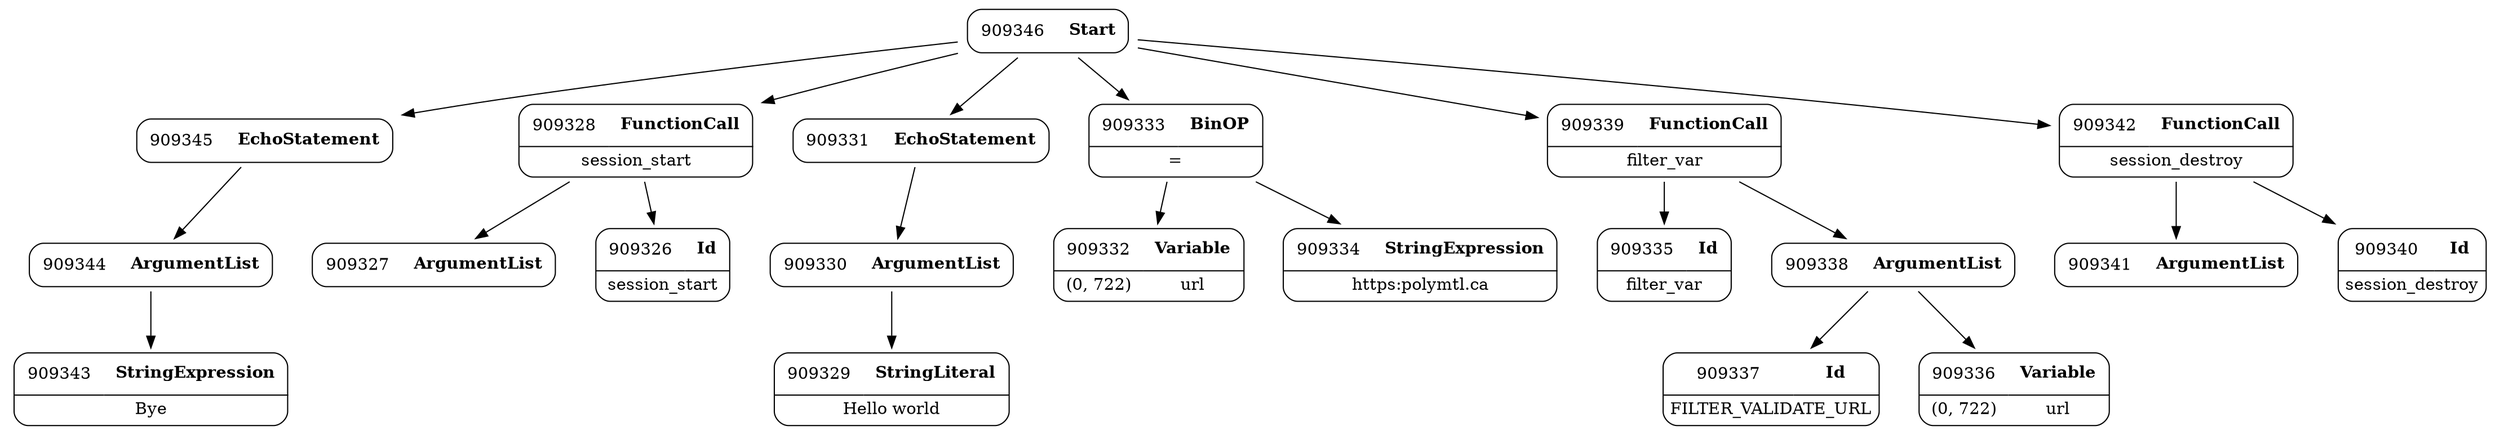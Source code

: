 digraph ast {
node [shape=none];
909327 [label=<<TABLE border='1' cellspacing='0' cellpadding='10' style='rounded' ><TR><TD border='0'>909327</TD><TD border='0'><B>ArgumentList</B></TD></TR></TABLE>>];
909326 [label=<<TABLE border='1' cellspacing='0' cellpadding='10' style='rounded' ><TR><TD border='0'>909326</TD><TD border='0'><B>Id</B></TD></TR><HR/><TR><TD border='0' cellpadding='5' colspan='2'>session_start</TD></TR></TABLE>>];
909345 [label=<<TABLE border='1' cellspacing='0' cellpadding='10' style='rounded' ><TR><TD border='0'>909345</TD><TD border='0'><B>EchoStatement</B></TD></TR></TABLE>>];
909345 -> 909344 [weight=2];
909344 [label=<<TABLE border='1' cellspacing='0' cellpadding='10' style='rounded' ><TR><TD border='0'>909344</TD><TD border='0'><B>ArgumentList</B></TD></TR></TABLE>>];
909344 -> 909343 [weight=2];
909346 [label=<<TABLE border='1' cellspacing='0' cellpadding='10' style='rounded' ><TR><TD border='0'>909346</TD><TD border='0'><B>Start</B></TD></TR></TABLE>>];
909346 -> 909328 [weight=2];
909346 -> 909331 [weight=2];
909346 -> 909333 [weight=2];
909346 -> 909339 [weight=2];
909346 -> 909342 [weight=2];
909346 -> 909345 [weight=2];
909341 [label=<<TABLE border='1' cellspacing='0' cellpadding='10' style='rounded' ><TR><TD border='0'>909341</TD><TD border='0'><B>ArgumentList</B></TD></TR></TABLE>>];
909340 [label=<<TABLE border='1' cellspacing='0' cellpadding='10' style='rounded' ><TR><TD border='0'>909340</TD><TD border='0'><B>Id</B></TD></TR><HR/><TR><TD border='0' cellpadding='5' colspan='2'>session_destroy</TD></TR></TABLE>>];
909343 [label=<<TABLE border='1' cellspacing='0' cellpadding='10' style='rounded' ><TR><TD border='0'>909343</TD><TD border='0'><B>StringExpression</B></TD></TR><HR/><TR><TD border='0' cellpadding='5' colspan='2'>Bye</TD></TR></TABLE>>];
909342 [label=<<TABLE border='1' cellspacing='0' cellpadding='10' style='rounded' ><TR><TD border='0'>909342</TD><TD border='0'><B>FunctionCall</B></TD></TR><HR/><TR><TD border='0' cellpadding='5' colspan='2'>session_destroy</TD></TR></TABLE>>];
909342 -> 909340 [weight=2];
909342 -> 909341 [weight=2];
909337 [label=<<TABLE border='1' cellspacing='0' cellpadding='10' style='rounded' ><TR><TD border='0'>909337</TD><TD border='0'><B>Id</B></TD></TR><HR/><TR><TD border='0' cellpadding='5' colspan='2'>FILTER_VALIDATE_URL</TD></TR></TABLE>>];
909336 [label=<<TABLE border='1' cellspacing='0' cellpadding='10' style='rounded' ><TR><TD border='0'>909336</TD><TD border='0'><B>Variable</B></TD></TR><HR/><TR><TD border='0' cellpadding='5'>(0, 722)</TD><TD border='0' cellpadding='5'>url</TD></TR></TABLE>>];
909339 [label=<<TABLE border='1' cellspacing='0' cellpadding='10' style='rounded' ><TR><TD border='0'>909339</TD><TD border='0'><B>FunctionCall</B></TD></TR><HR/><TR><TD border='0' cellpadding='5' colspan='2'>filter_var</TD></TR></TABLE>>];
909339 -> 909335 [weight=2];
909339 -> 909338 [weight=2];
909338 [label=<<TABLE border='1' cellspacing='0' cellpadding='10' style='rounded' ><TR><TD border='0'>909338</TD><TD border='0'><B>ArgumentList</B></TD></TR></TABLE>>];
909338 -> 909336 [weight=2];
909338 -> 909337 [weight=2];
909333 [label=<<TABLE border='1' cellspacing='0' cellpadding='10' style='rounded' ><TR><TD border='0'>909333</TD><TD border='0'><B>BinOP</B></TD></TR><HR/><TR><TD border='0' cellpadding='5' colspan='2'>=</TD></TR></TABLE>>];
909333 -> 909332 [weight=2];
909333 -> 909334 [weight=2];
909332 [label=<<TABLE border='1' cellspacing='0' cellpadding='10' style='rounded' ><TR><TD border='0'>909332</TD><TD border='0'><B>Variable</B></TD></TR><HR/><TR><TD border='0' cellpadding='5'>(0, 722)</TD><TD border='0' cellpadding='5'>url</TD></TR></TABLE>>];
909335 [label=<<TABLE border='1' cellspacing='0' cellpadding='10' style='rounded' ><TR><TD border='0'>909335</TD><TD border='0'><B>Id</B></TD></TR><HR/><TR><TD border='0' cellpadding='5' colspan='2'>filter_var</TD></TR></TABLE>>];
909334 [label=<<TABLE border='1' cellspacing='0' cellpadding='10' style='rounded' ><TR><TD border='0'>909334</TD><TD border='0'><B>StringExpression</B></TD></TR><HR/><TR><TD border='0' cellpadding='5' colspan='2'>https:polymtl.ca</TD></TR></TABLE>>];
909329 [label=<<TABLE border='1' cellspacing='0' cellpadding='10' style='rounded' ><TR><TD border='0'>909329</TD><TD border='0'><B>StringLiteral</B></TD></TR><HR/><TR><TD border='0' cellpadding='5' colspan='2'>Hello world</TD></TR></TABLE>>];
909328 [label=<<TABLE border='1' cellspacing='0' cellpadding='10' style='rounded' ><TR><TD border='0'>909328</TD><TD border='0'><B>FunctionCall</B></TD></TR><HR/><TR><TD border='0' cellpadding='5' colspan='2'>session_start</TD></TR></TABLE>>];
909328 -> 909326 [weight=2];
909328 -> 909327 [weight=2];
909331 [label=<<TABLE border='1' cellspacing='0' cellpadding='10' style='rounded' ><TR><TD border='0'>909331</TD><TD border='0'><B>EchoStatement</B></TD></TR></TABLE>>];
909331 -> 909330 [weight=2];
909330 [label=<<TABLE border='1' cellspacing='0' cellpadding='10' style='rounded' ><TR><TD border='0'>909330</TD><TD border='0'><B>ArgumentList</B></TD></TR></TABLE>>];
909330 -> 909329 [weight=2];
}
